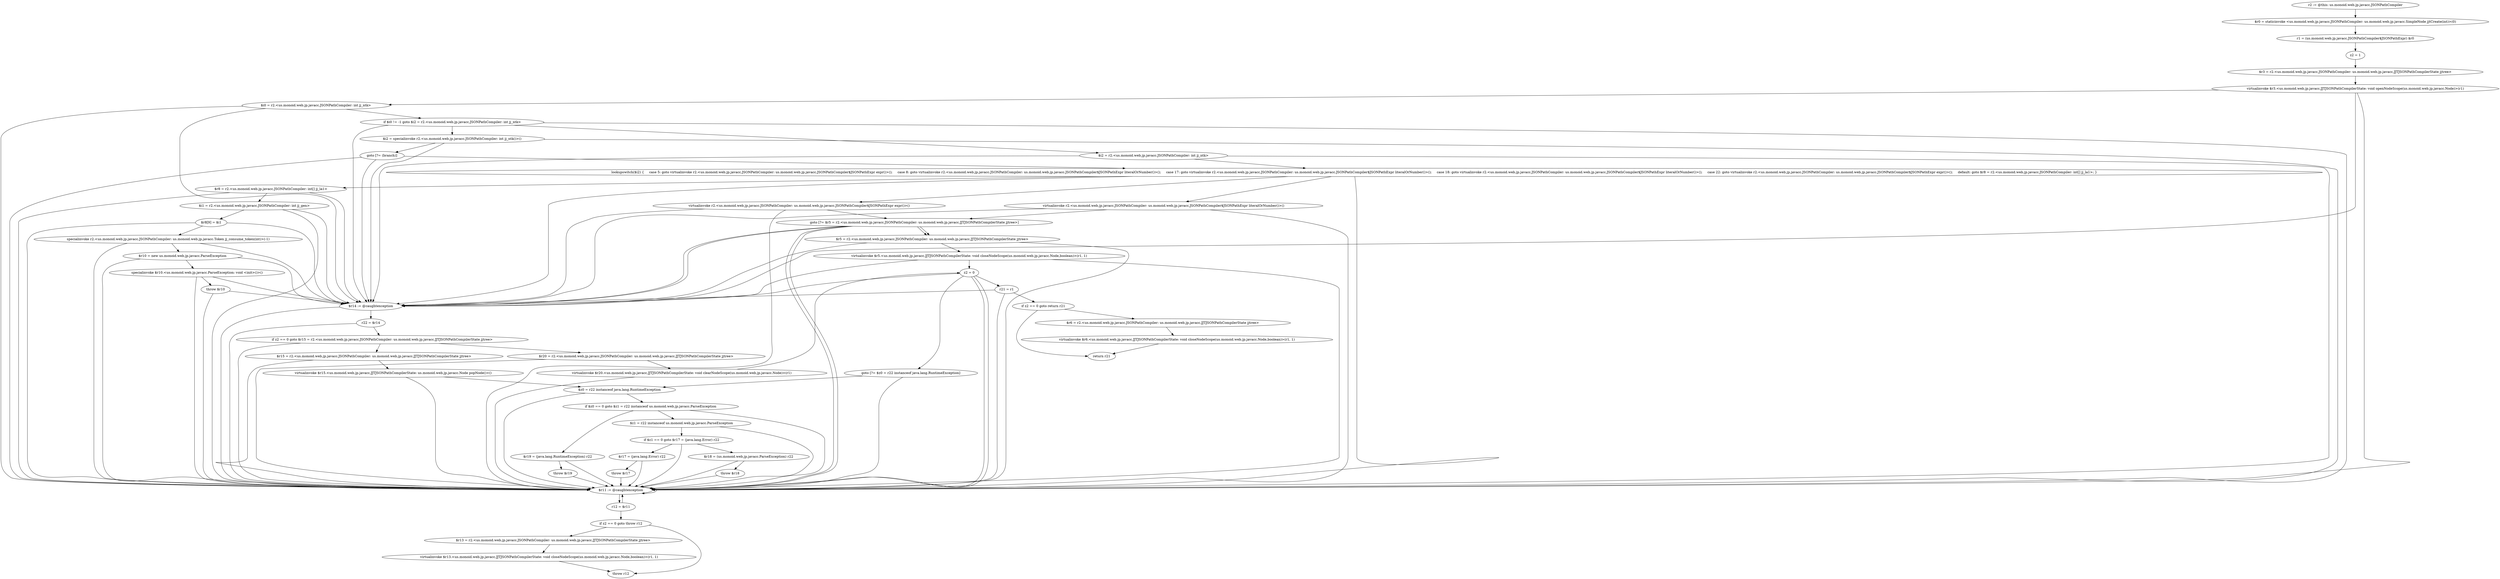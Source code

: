 digraph "unitGraph" {
    "r2 := @this: us.monoid.web.jp.javacc.JSONPathCompiler"
    "$r0 = staticinvoke <us.monoid.web.jp.javacc.JSONPathCompiler: us.monoid.web.jp.javacc.SimpleNode jjtCreate(int)>(0)"
    "r1 = (us.monoid.web.jp.javacc.JSONPathCompiler$JSONPathExpr) $r0"
    "z2 = 1"
    "$r3 = r2.<us.monoid.web.jp.javacc.JSONPathCompiler: us.monoid.web.jp.javacc.JJTJSONPathCompilerState jjtree>"
    "virtualinvoke $r3.<us.monoid.web.jp.javacc.JJTJSONPathCompilerState: void openNodeScope(us.monoid.web.jp.javacc.Node)>(r1)"
    "$i0 = r2.<us.monoid.web.jp.javacc.JSONPathCompiler: int jj_ntk>"
    "if $i0 != -1 goto $i2 = r2.<us.monoid.web.jp.javacc.JSONPathCompiler: int jj_ntk>"
    "$i2 = specialinvoke r2.<us.monoid.web.jp.javacc.JSONPathCompiler: int jj_ntk()>()"
    "goto [?= (branch)]"
    "$i2 = r2.<us.monoid.web.jp.javacc.JSONPathCompiler: int jj_ntk>"
    "lookupswitch($i2) {     case 5: goto virtualinvoke r2.<us.monoid.web.jp.javacc.JSONPathCompiler: us.monoid.web.jp.javacc.JSONPathCompiler$JSONPathExpr expr()>();     case 8: goto virtualinvoke r2.<us.monoid.web.jp.javacc.JSONPathCompiler: us.monoid.web.jp.javacc.JSONPathCompiler$JSONPathExpr literalOrNumber()>();     case 17: goto virtualinvoke r2.<us.monoid.web.jp.javacc.JSONPathCompiler: us.monoid.web.jp.javacc.JSONPathCompiler$JSONPathExpr literalOrNumber()>();     case 18: goto virtualinvoke r2.<us.monoid.web.jp.javacc.JSONPathCompiler: us.monoid.web.jp.javacc.JSONPathCompiler$JSONPathExpr literalOrNumber()>();     case 22: goto virtualinvoke r2.<us.monoid.web.jp.javacc.JSONPathCompiler: us.monoid.web.jp.javacc.JSONPathCompiler$JSONPathExpr expr()>();     default: goto $r8 = r2.<us.monoid.web.jp.javacc.JSONPathCompiler: int[] jj_la1>; }"
    "virtualinvoke r2.<us.monoid.web.jp.javacc.JSONPathCompiler: us.monoid.web.jp.javacc.JSONPathCompiler$JSONPathExpr expr()>()"
    "goto [?= $r5 = r2.<us.monoid.web.jp.javacc.JSONPathCompiler: us.monoid.web.jp.javacc.JJTJSONPathCompilerState jjtree>]"
    "virtualinvoke r2.<us.monoid.web.jp.javacc.JSONPathCompiler: us.monoid.web.jp.javacc.JSONPathCompiler$JSONPathExpr literalOrNumber()>()"
    "$r8 = r2.<us.monoid.web.jp.javacc.JSONPathCompiler: int[] jj_la1>"
    "$i1 = r2.<us.monoid.web.jp.javacc.JSONPathCompiler: int jj_gen>"
    "$r8[9] = $i1"
    "specialinvoke r2.<us.monoid.web.jp.javacc.JSONPathCompiler: us.monoid.web.jp.javacc.Token jj_consume_token(int)>(-1)"
    "$r10 = new us.monoid.web.jp.javacc.ParseException"
    "specialinvoke $r10.<us.monoid.web.jp.javacc.ParseException: void <init>()>()"
    "throw $r10"
    "$r5 = r2.<us.monoid.web.jp.javacc.JSONPathCompiler: us.monoid.web.jp.javacc.JJTJSONPathCompilerState jjtree>"
    "virtualinvoke $r5.<us.monoid.web.jp.javacc.JJTJSONPathCompilerState: void closeNodeScope(us.monoid.web.jp.javacc.Node,boolean)>(r1, 1)"
    "z2 = 0"
    "r21 = r1"
    "if z2 == 0 goto return r21"
    "$r6 = r2.<us.monoid.web.jp.javacc.JSONPathCompiler: us.monoid.web.jp.javacc.JJTJSONPathCompilerState jjtree>"
    "virtualinvoke $r6.<us.monoid.web.jp.javacc.JJTJSONPathCompilerState: void closeNodeScope(us.monoid.web.jp.javacc.Node,boolean)>(r1, 1)"
    "return r21"
    "$r14 := @caughtexception"
    "r22 = $r14"
    "if z2 == 0 goto $r15 = r2.<us.monoid.web.jp.javacc.JSONPathCompiler: us.monoid.web.jp.javacc.JJTJSONPathCompilerState jjtree>"
    "$r20 = r2.<us.monoid.web.jp.javacc.JSONPathCompiler: us.monoid.web.jp.javacc.JJTJSONPathCompilerState jjtree>"
    "virtualinvoke $r20.<us.monoid.web.jp.javacc.JJTJSONPathCompilerState: void clearNodeScope(us.monoid.web.jp.javacc.Node)>(r1)"
    "goto [?= $z0 = r22 instanceof java.lang.RuntimeException]"
    "$r15 = r2.<us.monoid.web.jp.javacc.JSONPathCompiler: us.monoid.web.jp.javacc.JJTJSONPathCompilerState jjtree>"
    "virtualinvoke $r15.<us.monoid.web.jp.javacc.JJTJSONPathCompilerState: us.monoid.web.jp.javacc.Node popNode()>()"
    "$z0 = r22 instanceof java.lang.RuntimeException"
    "if $z0 == 0 goto $z1 = r22 instanceof us.monoid.web.jp.javacc.ParseException"
    "$r19 = (java.lang.RuntimeException) r22"
    "throw $r19"
    "$z1 = r22 instanceof us.monoid.web.jp.javacc.ParseException"
    "if $z1 == 0 goto $r17 = (java.lang.Error) r22"
    "$r18 = (us.monoid.web.jp.javacc.ParseException) r22"
    "throw $r18"
    "$r17 = (java.lang.Error) r22"
    "throw $r17"
    "$r11 := @caughtexception"
    "r12 = $r11"
    "if z2 == 0 goto throw r12"
    "$r13 = r2.<us.monoid.web.jp.javacc.JSONPathCompiler: us.monoid.web.jp.javacc.JJTJSONPathCompilerState jjtree>"
    "virtualinvoke $r13.<us.monoid.web.jp.javacc.JJTJSONPathCompilerState: void closeNodeScope(us.monoid.web.jp.javacc.Node,boolean)>(r1, 1)"
    "throw r12"
    "r2 := @this: us.monoid.web.jp.javacc.JSONPathCompiler"->"$r0 = staticinvoke <us.monoid.web.jp.javacc.JSONPathCompiler: us.monoid.web.jp.javacc.SimpleNode jjtCreate(int)>(0)";
    "$r0 = staticinvoke <us.monoid.web.jp.javacc.JSONPathCompiler: us.monoid.web.jp.javacc.SimpleNode jjtCreate(int)>(0)"->"r1 = (us.monoid.web.jp.javacc.JSONPathCompiler$JSONPathExpr) $r0";
    "r1 = (us.monoid.web.jp.javacc.JSONPathCompiler$JSONPathExpr) $r0"->"z2 = 1";
    "z2 = 1"->"$r3 = r2.<us.monoid.web.jp.javacc.JSONPathCompiler: us.monoid.web.jp.javacc.JJTJSONPathCompilerState jjtree>";
    "$r3 = r2.<us.monoid.web.jp.javacc.JSONPathCompiler: us.monoid.web.jp.javacc.JJTJSONPathCompilerState jjtree>"->"virtualinvoke $r3.<us.monoid.web.jp.javacc.JJTJSONPathCompilerState: void openNodeScope(us.monoid.web.jp.javacc.Node)>(r1)";
    "virtualinvoke $r3.<us.monoid.web.jp.javacc.JJTJSONPathCompilerState: void openNodeScope(us.monoid.web.jp.javacc.Node)>(r1)"->"$r14 := @caughtexception";
    "virtualinvoke $r3.<us.monoid.web.jp.javacc.JJTJSONPathCompilerState: void openNodeScope(us.monoid.web.jp.javacc.Node)>(r1)"->"$r11 := @caughtexception";
    "virtualinvoke $r3.<us.monoid.web.jp.javacc.JJTJSONPathCompilerState: void openNodeScope(us.monoid.web.jp.javacc.Node)>(r1)"->"$i0 = r2.<us.monoid.web.jp.javacc.JSONPathCompiler: int jj_ntk>";
    "$i0 = r2.<us.monoid.web.jp.javacc.JSONPathCompiler: int jj_ntk>"->"$r14 := @caughtexception";
    "$i0 = r2.<us.monoid.web.jp.javacc.JSONPathCompiler: int jj_ntk>"->"$r11 := @caughtexception";
    "$i0 = r2.<us.monoid.web.jp.javacc.JSONPathCompiler: int jj_ntk>"->"if $i0 != -1 goto $i2 = r2.<us.monoid.web.jp.javacc.JSONPathCompiler: int jj_ntk>";
    "if $i0 != -1 goto $i2 = r2.<us.monoid.web.jp.javacc.JSONPathCompiler: int jj_ntk>"->"$i2 = specialinvoke r2.<us.monoid.web.jp.javacc.JSONPathCompiler: int jj_ntk()>()";
    "if $i0 != -1 goto $i2 = r2.<us.monoid.web.jp.javacc.JSONPathCompiler: int jj_ntk>"->"$i2 = r2.<us.monoid.web.jp.javacc.JSONPathCompiler: int jj_ntk>";
    "if $i0 != -1 goto $i2 = r2.<us.monoid.web.jp.javacc.JSONPathCompiler: int jj_ntk>"->"$r14 := @caughtexception";
    "if $i0 != -1 goto $i2 = r2.<us.monoid.web.jp.javacc.JSONPathCompiler: int jj_ntk>"->"$r11 := @caughtexception";
    "$i2 = specialinvoke r2.<us.monoid.web.jp.javacc.JSONPathCompiler: int jj_ntk()>()"->"$r14 := @caughtexception";
    "$i2 = specialinvoke r2.<us.monoid.web.jp.javacc.JSONPathCompiler: int jj_ntk()>()"->"$r11 := @caughtexception";
    "$i2 = specialinvoke r2.<us.monoid.web.jp.javacc.JSONPathCompiler: int jj_ntk()>()"->"goto [?= (branch)]";
    "goto [?= (branch)]"->"$r14 := @caughtexception";
    "goto [?= (branch)]"->"$r11 := @caughtexception";
    "goto [?= (branch)]"->"lookupswitch($i2) {     case 5: goto virtualinvoke r2.<us.monoid.web.jp.javacc.JSONPathCompiler: us.monoid.web.jp.javacc.JSONPathCompiler$JSONPathExpr expr()>();     case 8: goto virtualinvoke r2.<us.monoid.web.jp.javacc.JSONPathCompiler: us.monoid.web.jp.javacc.JSONPathCompiler$JSONPathExpr literalOrNumber()>();     case 17: goto virtualinvoke r2.<us.monoid.web.jp.javacc.JSONPathCompiler: us.monoid.web.jp.javacc.JSONPathCompiler$JSONPathExpr literalOrNumber()>();     case 18: goto virtualinvoke r2.<us.monoid.web.jp.javacc.JSONPathCompiler: us.monoid.web.jp.javacc.JSONPathCompiler$JSONPathExpr literalOrNumber()>();     case 22: goto virtualinvoke r2.<us.monoid.web.jp.javacc.JSONPathCompiler: us.monoid.web.jp.javacc.JSONPathCompiler$JSONPathExpr expr()>();     default: goto $r8 = r2.<us.monoid.web.jp.javacc.JSONPathCompiler: int[] jj_la1>; }";
    "$i2 = r2.<us.monoid.web.jp.javacc.JSONPathCompiler: int jj_ntk>"->"$r14 := @caughtexception";
    "$i2 = r2.<us.monoid.web.jp.javacc.JSONPathCompiler: int jj_ntk>"->"$r11 := @caughtexception";
    "$i2 = r2.<us.monoid.web.jp.javacc.JSONPathCompiler: int jj_ntk>"->"lookupswitch($i2) {     case 5: goto virtualinvoke r2.<us.monoid.web.jp.javacc.JSONPathCompiler: us.monoid.web.jp.javacc.JSONPathCompiler$JSONPathExpr expr()>();     case 8: goto virtualinvoke r2.<us.monoid.web.jp.javacc.JSONPathCompiler: us.monoid.web.jp.javacc.JSONPathCompiler$JSONPathExpr literalOrNumber()>();     case 17: goto virtualinvoke r2.<us.monoid.web.jp.javacc.JSONPathCompiler: us.monoid.web.jp.javacc.JSONPathCompiler$JSONPathExpr literalOrNumber()>();     case 18: goto virtualinvoke r2.<us.monoid.web.jp.javacc.JSONPathCompiler: us.monoid.web.jp.javacc.JSONPathCompiler$JSONPathExpr literalOrNumber()>();     case 22: goto virtualinvoke r2.<us.monoid.web.jp.javacc.JSONPathCompiler: us.monoid.web.jp.javacc.JSONPathCompiler$JSONPathExpr expr()>();     default: goto $r8 = r2.<us.monoid.web.jp.javacc.JSONPathCompiler: int[] jj_la1>; }";
    "lookupswitch($i2) {     case 5: goto virtualinvoke r2.<us.monoid.web.jp.javacc.JSONPathCompiler: us.monoid.web.jp.javacc.JSONPathCompiler$JSONPathExpr expr()>();     case 8: goto virtualinvoke r2.<us.monoid.web.jp.javacc.JSONPathCompiler: us.monoid.web.jp.javacc.JSONPathCompiler$JSONPathExpr literalOrNumber()>();     case 17: goto virtualinvoke r2.<us.monoid.web.jp.javacc.JSONPathCompiler: us.monoid.web.jp.javacc.JSONPathCompiler$JSONPathExpr literalOrNumber()>();     case 18: goto virtualinvoke r2.<us.monoid.web.jp.javacc.JSONPathCompiler: us.monoid.web.jp.javacc.JSONPathCompiler$JSONPathExpr literalOrNumber()>();     case 22: goto virtualinvoke r2.<us.monoid.web.jp.javacc.JSONPathCompiler: us.monoid.web.jp.javacc.JSONPathCompiler$JSONPathExpr expr()>();     default: goto $r8 = r2.<us.monoid.web.jp.javacc.JSONPathCompiler: int[] jj_la1>; }"->"virtualinvoke r2.<us.monoid.web.jp.javacc.JSONPathCompiler: us.monoid.web.jp.javacc.JSONPathCompiler$JSONPathExpr expr()>()";
    "lookupswitch($i2) {     case 5: goto virtualinvoke r2.<us.monoid.web.jp.javacc.JSONPathCompiler: us.monoid.web.jp.javacc.JSONPathCompiler$JSONPathExpr expr()>();     case 8: goto virtualinvoke r2.<us.monoid.web.jp.javacc.JSONPathCompiler: us.monoid.web.jp.javacc.JSONPathCompiler$JSONPathExpr literalOrNumber()>();     case 17: goto virtualinvoke r2.<us.monoid.web.jp.javacc.JSONPathCompiler: us.monoid.web.jp.javacc.JSONPathCompiler$JSONPathExpr literalOrNumber()>();     case 18: goto virtualinvoke r2.<us.monoid.web.jp.javacc.JSONPathCompiler: us.monoid.web.jp.javacc.JSONPathCompiler$JSONPathExpr literalOrNumber()>();     case 22: goto virtualinvoke r2.<us.monoid.web.jp.javacc.JSONPathCompiler: us.monoid.web.jp.javacc.JSONPathCompiler$JSONPathExpr expr()>();     default: goto $r8 = r2.<us.monoid.web.jp.javacc.JSONPathCompiler: int[] jj_la1>; }"->"virtualinvoke r2.<us.monoid.web.jp.javacc.JSONPathCompiler: us.monoid.web.jp.javacc.JSONPathCompiler$JSONPathExpr literalOrNumber()>()";
    "lookupswitch($i2) {     case 5: goto virtualinvoke r2.<us.monoid.web.jp.javacc.JSONPathCompiler: us.monoid.web.jp.javacc.JSONPathCompiler$JSONPathExpr expr()>();     case 8: goto virtualinvoke r2.<us.monoid.web.jp.javacc.JSONPathCompiler: us.monoid.web.jp.javacc.JSONPathCompiler$JSONPathExpr literalOrNumber()>();     case 17: goto virtualinvoke r2.<us.monoid.web.jp.javacc.JSONPathCompiler: us.monoid.web.jp.javacc.JSONPathCompiler$JSONPathExpr literalOrNumber()>();     case 18: goto virtualinvoke r2.<us.monoid.web.jp.javacc.JSONPathCompiler: us.monoid.web.jp.javacc.JSONPathCompiler$JSONPathExpr literalOrNumber()>();     case 22: goto virtualinvoke r2.<us.monoid.web.jp.javacc.JSONPathCompiler: us.monoid.web.jp.javacc.JSONPathCompiler$JSONPathExpr expr()>();     default: goto $r8 = r2.<us.monoid.web.jp.javacc.JSONPathCompiler: int[] jj_la1>; }"->"$r8 = r2.<us.monoid.web.jp.javacc.JSONPathCompiler: int[] jj_la1>";
    "lookupswitch($i2) {     case 5: goto virtualinvoke r2.<us.monoid.web.jp.javacc.JSONPathCompiler: us.monoid.web.jp.javacc.JSONPathCompiler$JSONPathExpr expr()>();     case 8: goto virtualinvoke r2.<us.monoid.web.jp.javacc.JSONPathCompiler: us.monoid.web.jp.javacc.JSONPathCompiler$JSONPathExpr literalOrNumber()>();     case 17: goto virtualinvoke r2.<us.monoid.web.jp.javacc.JSONPathCompiler: us.monoid.web.jp.javacc.JSONPathCompiler$JSONPathExpr literalOrNumber()>();     case 18: goto virtualinvoke r2.<us.monoid.web.jp.javacc.JSONPathCompiler: us.monoid.web.jp.javacc.JSONPathCompiler$JSONPathExpr literalOrNumber()>();     case 22: goto virtualinvoke r2.<us.monoid.web.jp.javacc.JSONPathCompiler: us.monoid.web.jp.javacc.JSONPathCompiler$JSONPathExpr expr()>();     default: goto $r8 = r2.<us.monoid.web.jp.javacc.JSONPathCompiler: int[] jj_la1>; }"->"$r14 := @caughtexception";
    "lookupswitch($i2) {     case 5: goto virtualinvoke r2.<us.monoid.web.jp.javacc.JSONPathCompiler: us.monoid.web.jp.javacc.JSONPathCompiler$JSONPathExpr expr()>();     case 8: goto virtualinvoke r2.<us.monoid.web.jp.javacc.JSONPathCompiler: us.monoid.web.jp.javacc.JSONPathCompiler$JSONPathExpr literalOrNumber()>();     case 17: goto virtualinvoke r2.<us.monoid.web.jp.javacc.JSONPathCompiler: us.monoid.web.jp.javacc.JSONPathCompiler$JSONPathExpr literalOrNumber()>();     case 18: goto virtualinvoke r2.<us.monoid.web.jp.javacc.JSONPathCompiler: us.monoid.web.jp.javacc.JSONPathCompiler$JSONPathExpr literalOrNumber()>();     case 22: goto virtualinvoke r2.<us.monoid.web.jp.javacc.JSONPathCompiler: us.monoid.web.jp.javacc.JSONPathCompiler$JSONPathExpr expr()>();     default: goto $r8 = r2.<us.monoid.web.jp.javacc.JSONPathCompiler: int[] jj_la1>; }"->"$r11 := @caughtexception";
    "virtualinvoke r2.<us.monoid.web.jp.javacc.JSONPathCompiler: us.monoid.web.jp.javacc.JSONPathCompiler$JSONPathExpr expr()>()"->"$r14 := @caughtexception";
    "virtualinvoke r2.<us.monoid.web.jp.javacc.JSONPathCompiler: us.monoid.web.jp.javacc.JSONPathCompiler$JSONPathExpr expr()>()"->"$r11 := @caughtexception";
    "virtualinvoke r2.<us.monoid.web.jp.javacc.JSONPathCompiler: us.monoid.web.jp.javacc.JSONPathCompiler$JSONPathExpr expr()>()"->"goto [?= $r5 = r2.<us.monoid.web.jp.javacc.JSONPathCompiler: us.monoid.web.jp.javacc.JJTJSONPathCompilerState jjtree>]";
    "goto [?= $r5 = r2.<us.monoid.web.jp.javacc.JSONPathCompiler: us.monoid.web.jp.javacc.JJTJSONPathCompilerState jjtree>]"->"$r14 := @caughtexception";
    "goto [?= $r5 = r2.<us.monoid.web.jp.javacc.JSONPathCompiler: us.monoid.web.jp.javacc.JJTJSONPathCompilerState jjtree>]"->"$r11 := @caughtexception";
    "goto [?= $r5 = r2.<us.monoid.web.jp.javacc.JSONPathCompiler: us.monoid.web.jp.javacc.JJTJSONPathCompilerState jjtree>]"->"$r5 = r2.<us.monoid.web.jp.javacc.JSONPathCompiler: us.monoid.web.jp.javacc.JJTJSONPathCompilerState jjtree>";
    "virtualinvoke r2.<us.monoid.web.jp.javacc.JSONPathCompiler: us.monoid.web.jp.javacc.JSONPathCompiler$JSONPathExpr literalOrNumber()>()"->"$r14 := @caughtexception";
    "virtualinvoke r2.<us.monoid.web.jp.javacc.JSONPathCompiler: us.monoid.web.jp.javacc.JSONPathCompiler$JSONPathExpr literalOrNumber()>()"->"$r11 := @caughtexception";
    "virtualinvoke r2.<us.monoid.web.jp.javacc.JSONPathCompiler: us.monoid.web.jp.javacc.JSONPathCompiler$JSONPathExpr literalOrNumber()>()"->"goto [?= $r5 = r2.<us.monoid.web.jp.javacc.JSONPathCompiler: us.monoid.web.jp.javacc.JJTJSONPathCompilerState jjtree>]";
    "goto [?= $r5 = r2.<us.monoid.web.jp.javacc.JSONPathCompiler: us.monoid.web.jp.javacc.JJTJSONPathCompilerState jjtree>]"->"$r14 := @caughtexception";
    "goto [?= $r5 = r2.<us.monoid.web.jp.javacc.JSONPathCompiler: us.monoid.web.jp.javacc.JJTJSONPathCompilerState jjtree>]"->"$r11 := @caughtexception";
    "goto [?= $r5 = r2.<us.monoid.web.jp.javacc.JSONPathCompiler: us.monoid.web.jp.javacc.JJTJSONPathCompilerState jjtree>]"->"$r5 = r2.<us.monoid.web.jp.javacc.JSONPathCompiler: us.monoid.web.jp.javacc.JJTJSONPathCompilerState jjtree>";
    "$r8 = r2.<us.monoid.web.jp.javacc.JSONPathCompiler: int[] jj_la1>"->"$r14 := @caughtexception";
    "$r8 = r2.<us.monoid.web.jp.javacc.JSONPathCompiler: int[] jj_la1>"->"$r11 := @caughtexception";
    "$r8 = r2.<us.monoid.web.jp.javacc.JSONPathCompiler: int[] jj_la1>"->"$i1 = r2.<us.monoid.web.jp.javacc.JSONPathCompiler: int jj_gen>";
    "$i1 = r2.<us.monoid.web.jp.javacc.JSONPathCompiler: int jj_gen>"->"$r14 := @caughtexception";
    "$i1 = r2.<us.monoid.web.jp.javacc.JSONPathCompiler: int jj_gen>"->"$r11 := @caughtexception";
    "$i1 = r2.<us.monoid.web.jp.javacc.JSONPathCompiler: int jj_gen>"->"$r8[9] = $i1";
    "$r8[9] = $i1"->"$r14 := @caughtexception";
    "$r8[9] = $i1"->"$r11 := @caughtexception";
    "$r8[9] = $i1"->"specialinvoke r2.<us.monoid.web.jp.javacc.JSONPathCompiler: us.monoid.web.jp.javacc.Token jj_consume_token(int)>(-1)";
    "specialinvoke r2.<us.monoid.web.jp.javacc.JSONPathCompiler: us.monoid.web.jp.javacc.Token jj_consume_token(int)>(-1)"->"$r14 := @caughtexception";
    "specialinvoke r2.<us.monoid.web.jp.javacc.JSONPathCompiler: us.monoid.web.jp.javacc.Token jj_consume_token(int)>(-1)"->"$r11 := @caughtexception";
    "specialinvoke r2.<us.monoid.web.jp.javacc.JSONPathCompiler: us.monoid.web.jp.javacc.Token jj_consume_token(int)>(-1)"->"$r10 = new us.monoid.web.jp.javacc.ParseException";
    "$r10 = new us.monoid.web.jp.javacc.ParseException"->"$r14 := @caughtexception";
    "$r10 = new us.monoid.web.jp.javacc.ParseException"->"$r11 := @caughtexception";
    "$r10 = new us.monoid.web.jp.javacc.ParseException"->"specialinvoke $r10.<us.monoid.web.jp.javacc.ParseException: void <init>()>()";
    "specialinvoke $r10.<us.monoid.web.jp.javacc.ParseException: void <init>()>()"->"$r14 := @caughtexception";
    "specialinvoke $r10.<us.monoid.web.jp.javacc.ParseException: void <init>()>()"->"$r11 := @caughtexception";
    "specialinvoke $r10.<us.monoid.web.jp.javacc.ParseException: void <init>()>()"->"throw $r10";
    "throw $r10"->"$r14 := @caughtexception";
    "throw $r10"->"$r11 := @caughtexception";
    "$r5 = r2.<us.monoid.web.jp.javacc.JSONPathCompiler: us.monoid.web.jp.javacc.JJTJSONPathCompilerState jjtree>"->"$r14 := @caughtexception";
    "$r5 = r2.<us.monoid.web.jp.javacc.JSONPathCompiler: us.monoid.web.jp.javacc.JJTJSONPathCompilerState jjtree>"->"$r11 := @caughtexception";
    "$r5 = r2.<us.monoid.web.jp.javacc.JSONPathCompiler: us.monoid.web.jp.javacc.JJTJSONPathCompilerState jjtree>"->"virtualinvoke $r5.<us.monoid.web.jp.javacc.JJTJSONPathCompilerState: void closeNodeScope(us.monoid.web.jp.javacc.Node,boolean)>(r1, 1)";
    "virtualinvoke $r5.<us.monoid.web.jp.javacc.JJTJSONPathCompilerState: void closeNodeScope(us.monoid.web.jp.javacc.Node,boolean)>(r1, 1)"->"$r14 := @caughtexception";
    "virtualinvoke $r5.<us.monoid.web.jp.javacc.JJTJSONPathCompilerState: void closeNodeScope(us.monoid.web.jp.javacc.Node,boolean)>(r1, 1)"->"$r11 := @caughtexception";
    "virtualinvoke $r5.<us.monoid.web.jp.javacc.JJTJSONPathCompilerState: void closeNodeScope(us.monoid.web.jp.javacc.Node,boolean)>(r1, 1)"->"z2 = 0";
    "z2 = 0"->"$r14 := @caughtexception";
    "z2 = 0"->"$r11 := @caughtexception";
    "z2 = 0"->"r21 = r1";
    "r21 = r1"->"$r14 := @caughtexception";
    "r21 = r1"->"$r11 := @caughtexception";
    "r21 = r1"->"if z2 == 0 goto return r21";
    "if z2 == 0 goto return r21"->"$r6 = r2.<us.monoid.web.jp.javacc.JSONPathCompiler: us.monoid.web.jp.javacc.JJTJSONPathCompilerState jjtree>";
    "if z2 == 0 goto return r21"->"return r21";
    "$r6 = r2.<us.monoid.web.jp.javacc.JSONPathCompiler: us.monoid.web.jp.javacc.JJTJSONPathCompilerState jjtree>"->"virtualinvoke $r6.<us.monoid.web.jp.javacc.JJTJSONPathCompilerState: void closeNodeScope(us.monoid.web.jp.javacc.Node,boolean)>(r1, 1)";
    "virtualinvoke $r6.<us.monoid.web.jp.javacc.JJTJSONPathCompilerState: void closeNodeScope(us.monoid.web.jp.javacc.Node,boolean)>(r1, 1)"->"return r21";
    "$r14 := @caughtexception"->"r22 = $r14";
    "$r14 := @caughtexception"->"$r11 := @caughtexception";
    "r22 = $r14"->"if z2 == 0 goto $r15 = r2.<us.monoid.web.jp.javacc.JSONPathCompiler: us.monoid.web.jp.javacc.JJTJSONPathCompilerState jjtree>";
    "r22 = $r14"->"$r11 := @caughtexception";
    "if z2 == 0 goto $r15 = r2.<us.monoid.web.jp.javacc.JSONPathCompiler: us.monoid.web.jp.javacc.JJTJSONPathCompilerState jjtree>"->"$r20 = r2.<us.monoid.web.jp.javacc.JSONPathCompiler: us.monoid.web.jp.javacc.JJTJSONPathCompilerState jjtree>";
    "if z2 == 0 goto $r15 = r2.<us.monoid.web.jp.javacc.JSONPathCompiler: us.monoid.web.jp.javacc.JJTJSONPathCompilerState jjtree>"->"$r15 = r2.<us.monoid.web.jp.javacc.JSONPathCompiler: us.monoid.web.jp.javacc.JJTJSONPathCompilerState jjtree>";
    "if z2 == 0 goto $r15 = r2.<us.monoid.web.jp.javacc.JSONPathCompiler: us.monoid.web.jp.javacc.JJTJSONPathCompilerState jjtree>"->"$r11 := @caughtexception";
    "$r20 = r2.<us.monoid.web.jp.javacc.JSONPathCompiler: us.monoid.web.jp.javacc.JJTJSONPathCompilerState jjtree>"->"virtualinvoke $r20.<us.monoid.web.jp.javacc.JJTJSONPathCompilerState: void clearNodeScope(us.monoid.web.jp.javacc.Node)>(r1)";
    "$r20 = r2.<us.monoid.web.jp.javacc.JSONPathCompiler: us.monoid.web.jp.javacc.JJTJSONPathCompilerState jjtree>"->"$r11 := @caughtexception";
    "virtualinvoke $r20.<us.monoid.web.jp.javacc.JJTJSONPathCompilerState: void clearNodeScope(us.monoid.web.jp.javacc.Node)>(r1)"->"z2 = 0";
    "virtualinvoke $r20.<us.monoid.web.jp.javacc.JJTJSONPathCompilerState: void clearNodeScope(us.monoid.web.jp.javacc.Node)>(r1)"->"$r11 := @caughtexception";
    "z2 = 0"->"goto [?= $z0 = r22 instanceof java.lang.RuntimeException]";
    "z2 = 0"->"$r11 := @caughtexception";
    "goto [?= $z0 = r22 instanceof java.lang.RuntimeException]"->"$z0 = r22 instanceof java.lang.RuntimeException";
    "goto [?= $z0 = r22 instanceof java.lang.RuntimeException]"->"$r11 := @caughtexception";
    "$r15 = r2.<us.monoid.web.jp.javacc.JSONPathCompiler: us.monoid.web.jp.javacc.JJTJSONPathCompilerState jjtree>"->"virtualinvoke $r15.<us.monoid.web.jp.javacc.JJTJSONPathCompilerState: us.monoid.web.jp.javacc.Node popNode()>()";
    "$r15 = r2.<us.monoid.web.jp.javacc.JSONPathCompiler: us.monoid.web.jp.javacc.JJTJSONPathCompilerState jjtree>"->"$r11 := @caughtexception";
    "virtualinvoke $r15.<us.monoid.web.jp.javacc.JJTJSONPathCompilerState: us.monoid.web.jp.javacc.Node popNode()>()"->"$z0 = r22 instanceof java.lang.RuntimeException";
    "virtualinvoke $r15.<us.monoid.web.jp.javacc.JJTJSONPathCompilerState: us.monoid.web.jp.javacc.Node popNode()>()"->"$r11 := @caughtexception";
    "$z0 = r22 instanceof java.lang.RuntimeException"->"if $z0 == 0 goto $z1 = r22 instanceof us.monoid.web.jp.javacc.ParseException";
    "$z0 = r22 instanceof java.lang.RuntimeException"->"$r11 := @caughtexception";
    "if $z0 == 0 goto $z1 = r22 instanceof us.monoid.web.jp.javacc.ParseException"->"$r19 = (java.lang.RuntimeException) r22";
    "if $z0 == 0 goto $z1 = r22 instanceof us.monoid.web.jp.javacc.ParseException"->"$z1 = r22 instanceof us.monoid.web.jp.javacc.ParseException";
    "if $z0 == 0 goto $z1 = r22 instanceof us.monoid.web.jp.javacc.ParseException"->"$r11 := @caughtexception";
    "$r19 = (java.lang.RuntimeException) r22"->"throw $r19";
    "$r19 = (java.lang.RuntimeException) r22"->"$r11 := @caughtexception";
    "throw $r19"->"$r11 := @caughtexception";
    "$z1 = r22 instanceof us.monoid.web.jp.javacc.ParseException"->"if $z1 == 0 goto $r17 = (java.lang.Error) r22";
    "$z1 = r22 instanceof us.monoid.web.jp.javacc.ParseException"->"$r11 := @caughtexception";
    "if $z1 == 0 goto $r17 = (java.lang.Error) r22"->"$r18 = (us.monoid.web.jp.javacc.ParseException) r22";
    "if $z1 == 0 goto $r17 = (java.lang.Error) r22"->"$r17 = (java.lang.Error) r22";
    "if $z1 == 0 goto $r17 = (java.lang.Error) r22"->"$r11 := @caughtexception";
    "$r18 = (us.monoid.web.jp.javacc.ParseException) r22"->"throw $r18";
    "$r18 = (us.monoid.web.jp.javacc.ParseException) r22"->"$r11 := @caughtexception";
    "throw $r18"->"$r11 := @caughtexception";
    "$r17 = (java.lang.Error) r22"->"throw $r17";
    "$r17 = (java.lang.Error) r22"->"$r11 := @caughtexception";
    "throw $r17"->"$r11 := @caughtexception";
    "$r11 := @caughtexception"->"r12 = $r11";
    "$r11 := @caughtexception"->"$r11 := @caughtexception";
    "r12 = $r11"->"if z2 == 0 goto throw r12";
    "r12 = $r11"->"$r11 := @caughtexception";
    "if z2 == 0 goto throw r12"->"$r13 = r2.<us.monoid.web.jp.javacc.JSONPathCompiler: us.monoid.web.jp.javacc.JJTJSONPathCompilerState jjtree>";
    "if z2 == 0 goto throw r12"->"throw r12";
    "$r13 = r2.<us.monoid.web.jp.javacc.JSONPathCompiler: us.monoid.web.jp.javacc.JJTJSONPathCompilerState jjtree>"->"virtualinvoke $r13.<us.monoid.web.jp.javacc.JJTJSONPathCompilerState: void closeNodeScope(us.monoid.web.jp.javacc.Node,boolean)>(r1, 1)";
    "virtualinvoke $r13.<us.monoid.web.jp.javacc.JJTJSONPathCompilerState: void closeNodeScope(us.monoid.web.jp.javacc.Node,boolean)>(r1, 1)"->"throw r12";
}
